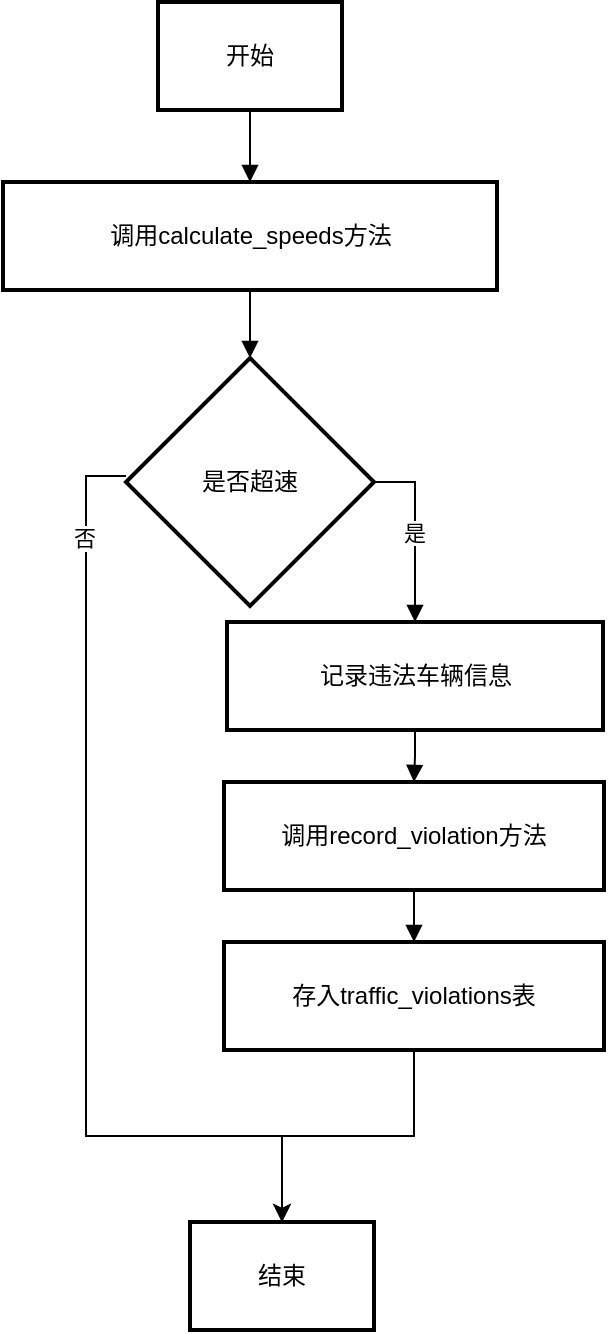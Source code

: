 <mxfile version="26.2.15">
  <diagram name="第 1 页" id="fuWVBwzkVWqvKXko8ywO">
    <mxGraphModel dx="1282" dy="1098" grid="1" gridSize="10" guides="1" tooltips="1" connect="1" arrows="1" fold="1" page="1" pageScale="1" pageWidth="827" pageHeight="1169" math="0" shadow="0">
      <root>
        <mxCell id="0" />
        <mxCell id="1" parent="0" />
        <mxCell id="xAZ6UwgoXjj4Eg5rHqsY-1" value="开始" style="whiteSpace=wrap;strokeWidth=2;" vertex="1" parent="1">
          <mxGeometry x="97" y="50" width="92" height="54" as="geometry" />
        </mxCell>
        <mxCell id="xAZ6UwgoXjj4Eg5rHqsY-2" value="调用calculate_speeds方法" style="whiteSpace=wrap;strokeWidth=2;" vertex="1" parent="1">
          <mxGeometry x="19.5" y="140" width="247" height="54" as="geometry" />
        </mxCell>
        <mxCell id="xAZ6UwgoXjj4Eg5rHqsY-22" style="edgeStyle=orthogonalEdgeStyle;rounded=0;orthogonalLoop=1;jettySize=auto;html=1;exitX=0;exitY=0.5;exitDx=0;exitDy=0;entryX=0.5;entryY=0;entryDx=0;entryDy=0;" edge="1" parent="1" target="xAZ6UwgoXjj4Eg5rHqsY-7">
          <mxGeometry relative="1" as="geometry">
            <mxPoint x="81" y="287" as="sourcePoint" />
            <mxPoint x="159" y="659" as="targetPoint" />
            <Array as="points">
              <mxPoint x="61" y="287" />
              <mxPoint x="61" y="617" />
              <mxPoint x="159" y="617" />
            </Array>
          </mxGeometry>
        </mxCell>
        <mxCell id="xAZ6UwgoXjj4Eg5rHqsY-23" value="否" style="edgeLabel;html=1;align=center;verticalAlign=middle;resizable=0;points=[];" vertex="1" connectable="0" parent="xAZ6UwgoXjj4Eg5rHqsY-22">
          <mxGeometry x="-0.794" y="-1" relative="1" as="geometry">
            <mxPoint as="offset" />
          </mxGeometry>
        </mxCell>
        <mxCell id="xAZ6UwgoXjj4Eg5rHqsY-3" value="是否超速" style="rhombus;strokeWidth=2;whiteSpace=wrap;" vertex="1" parent="1">
          <mxGeometry x="81" y="228" width="124" height="124" as="geometry" />
        </mxCell>
        <mxCell id="xAZ6UwgoXjj4Eg5rHqsY-4" value="记录违法车辆信息" style="whiteSpace=wrap;strokeWidth=2;" vertex="1" parent="1">
          <mxGeometry x="131.5" y="360" width="188" height="54" as="geometry" />
        </mxCell>
        <mxCell id="xAZ6UwgoXjj4Eg5rHqsY-5" value="调用record_violation方法" style="whiteSpace=wrap;strokeWidth=2;" vertex="1" parent="1">
          <mxGeometry x="130" y="440" width="190" height="54" as="geometry" />
        </mxCell>
        <mxCell id="xAZ6UwgoXjj4Eg5rHqsY-18" style="edgeStyle=orthogonalEdgeStyle;rounded=0;orthogonalLoop=1;jettySize=auto;html=1;exitX=0.5;exitY=1;exitDx=0;exitDy=0;entryX=0.5;entryY=0;entryDx=0;entryDy=0;" edge="1" parent="1" source="xAZ6UwgoXjj4Eg5rHqsY-6" target="xAZ6UwgoXjj4Eg5rHqsY-7">
          <mxGeometry relative="1" as="geometry" />
        </mxCell>
        <mxCell id="xAZ6UwgoXjj4Eg5rHqsY-6" value="存入traffic_violations表" style="whiteSpace=wrap;strokeWidth=2;" vertex="1" parent="1">
          <mxGeometry x="130" y="520" width="190" height="54" as="geometry" />
        </mxCell>
        <mxCell id="xAZ6UwgoXjj4Eg5rHqsY-7" value="结束" style="whiteSpace=wrap;strokeWidth=2;" vertex="1" parent="1">
          <mxGeometry x="113" y="660" width="92" height="54" as="geometry" />
        </mxCell>
        <mxCell id="xAZ6UwgoXjj4Eg5rHqsY-8" value="" style="startArrow=none;endArrow=block;exitX=0.5;exitY=1;entryX=0.5;entryY=0;rounded=0;edgeStyle=orthogonalEdgeStyle;" edge="1" parent="1" source="xAZ6UwgoXjj4Eg5rHqsY-1" target="xAZ6UwgoXjj4Eg5rHqsY-2">
          <mxGeometry relative="1" as="geometry" />
        </mxCell>
        <mxCell id="xAZ6UwgoXjj4Eg5rHqsY-9" value="" style="curved=1;startArrow=none;endArrow=block;exitX=0.5;exitY=1;entryX=0.5;entryY=0;rounded=0;" edge="1" parent="1" source="xAZ6UwgoXjj4Eg5rHqsY-2" target="xAZ6UwgoXjj4Eg5rHqsY-3">
          <mxGeometry relative="1" as="geometry">
            <Array as="points" />
          </mxGeometry>
        </mxCell>
        <mxCell id="xAZ6UwgoXjj4Eg5rHqsY-10" value="是" style="startArrow=none;endArrow=block;exitX=1;exitY=0.5;entryX=0.5;entryY=0;rounded=0;edgeStyle=orthogonalEdgeStyle;exitDx=0;exitDy=0;" edge="1" parent="1" source="xAZ6UwgoXjj4Eg5rHqsY-3" target="xAZ6UwgoXjj4Eg5rHqsY-4">
          <mxGeometry relative="1" as="geometry" />
        </mxCell>
        <mxCell id="xAZ6UwgoXjj4Eg5rHqsY-11" value="" style="startArrow=none;endArrow=block;exitX=0.5;exitY=1;entryX=0.5;entryY=0;rounded=0;edgeStyle=orthogonalEdgeStyle;" edge="1" parent="1" source="xAZ6UwgoXjj4Eg5rHqsY-4" target="xAZ6UwgoXjj4Eg5rHqsY-5">
          <mxGeometry relative="1" as="geometry" />
        </mxCell>
        <mxCell id="xAZ6UwgoXjj4Eg5rHqsY-12" value="" style="startArrow=none;endArrow=block;exitX=0.5;exitY=1;entryX=0.5;entryY=0;rounded=0;edgeStyle=orthogonalEdgeStyle;" edge="1" parent="1" source="xAZ6UwgoXjj4Eg5rHqsY-5" target="xAZ6UwgoXjj4Eg5rHqsY-6">
          <mxGeometry relative="1" as="geometry" />
        </mxCell>
      </root>
    </mxGraphModel>
  </diagram>
</mxfile>
